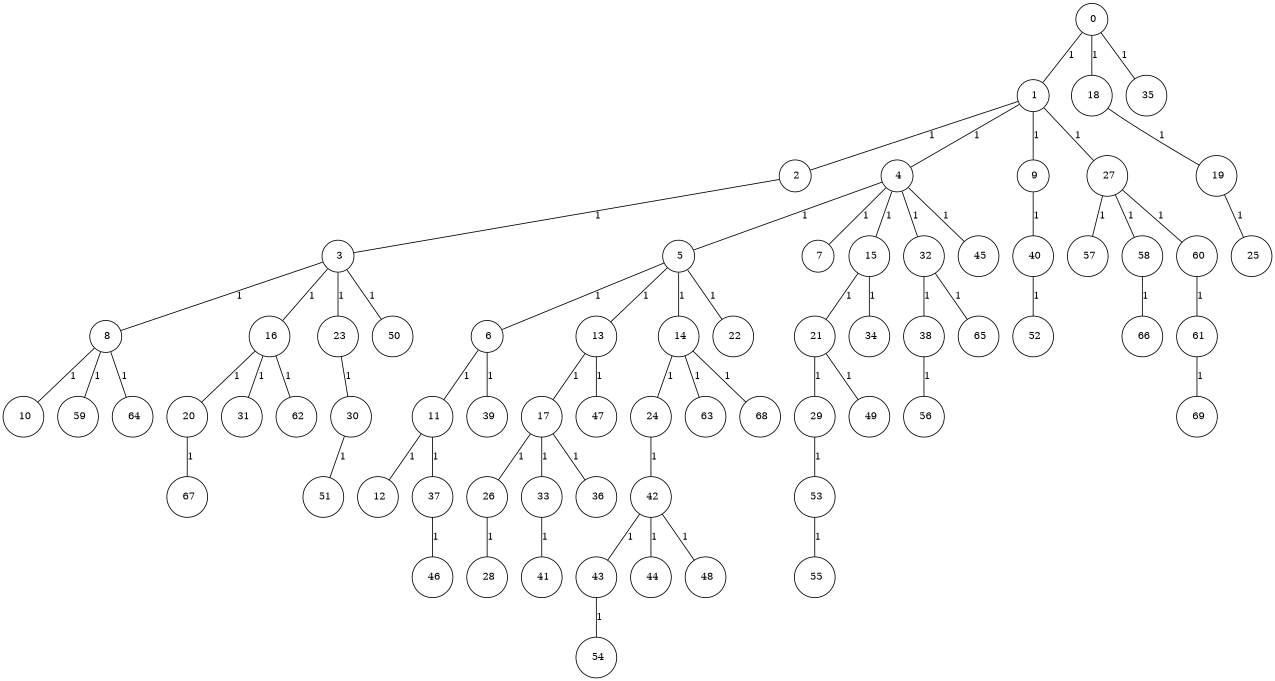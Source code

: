 graph G {
size="8.5,11;"
ratio = "expand;"
fixedsize="true;"
overlap="scale;"
node[shape=circle,width=.12,hight=.12,fontsize=12]
edge[fontsize=12]

0[label=" 0" color=black, pos="1.204448,1.355158!"];
1[label=" 1" color=black, pos="2.383865,1.005108!"];
2[label=" 2" color=black, pos="2.0138522,2.8459558!"];
3[label=" 3" color=black, pos="2.3707105,0.95136986!"];
4[label=" 4" color=black, pos="1.7663997,1.5062699!"];
5[label=" 5" color=black, pos="2.5624664,2.960696!"];
6[label=" 6" color=black, pos="1.4461784,1.6592364!"];
7[label=" 7" color=black, pos="2.6725793,0.78069344!"];
8[label=" 8" color=black, pos="2.4791632,2.4844432!"];
9[label=" 9" color=black, pos="2.2089454,2.6138803!"];
10[label=" 10" color=black, pos="2.6049618,1.7084742!"];
11[label=" 11" color=black, pos="0.554405,2.7772489!"];
12[label=" 12" color=black, pos="2.1272706,0.57468886!"];
13[label=" 13" color=black, pos="2.0970372,0.30709382!"];
14[label=" 14" color=black, pos="0.46514202,0.39537504!"];
15[label=" 15" color=black, pos="0.47824417,2.0147486!"];
16[label=" 16" color=black, pos="1.3119199,0.82043565!"];
17[label=" 17" color=black, pos="1.988743,2.7436629!"];
18[label=" 18" color=black, pos="1.894152,0.56937713!"];
19[label=" 19" color=black, pos="1.1119812,1.7693617!"];
20[label=" 20" color=black, pos="1.6301449,2.9289887!"];
21[label=" 21" color=black, pos="2.8794354,2.2703977!"];
22[label=" 22" color=black, pos="0.20241273,1.4822988!"];
23[label=" 23" color=black, pos="1.8418412,0.6380643!"];
24[label=" 24" color=black, pos="1.9962391,0.67462645!"];
25[label=" 25" color=black, pos="1.8928158,1.578687!"];
26[label=" 26" color=black, pos="2.8704265,2.2355248!"];
27[label=" 27" color=black, pos="0.49469014,2.2216595!"];
28[label=" 28" color=black, pos="1.3489371,2.8520172!"];
29[label=" 29" color=black, pos="0.38673059,2.5729499!"];
30[label=" 30" color=black, pos="2.7881876,2.2698002!"];
31[label=" 31" color=black, pos="0.552296,0.78378987!"];
32[label=" 32" color=black, pos="2.3663645,0.53351725!"];
33[label=" 33" color=black, pos="2.8767057,1.0461481!"];
34[label=" 34" color=black, pos="1.2602683,1.7295399!"];
35[label=" 35" color=black, pos="1.2865594,2.8797935!"];
36[label=" 36" color=black, pos="0.1018475,1.863869!"];
37[label=" 37" color=black, pos="1.8542255,2.0777214!"];
38[label=" 38" color=black, pos="0.49206758,1.2724418!"];
39[label=" 39" color=black, pos="1.2553861,0.59289869!"];
40[label=" 40" color=black, pos="0.51464797,1.8809309!"];
41[label=" 41" color=black, pos="2.2386201,0.13848591!"];
42[label=" 42" color=black, pos="0.20875197,0.25384683!"];
43[label=" 43" color=black, pos="1.8192252,2.1308079!"];
44[label=" 44" color=black, pos="2.8654509,2.4096508!"];
45[label=" 45" color=black, pos="0.43149578,1.3620895!"];
46[label=" 46" color=black, pos="0.83489383,2.9679269!"];
47[label=" 47" color=black, pos="1.6907629,2.7120305!"];
48[label=" 48" color=black, pos="1.6872416,0.59676454!"];
49[label=" 49" color=black, pos="1.5200405,1.4247501!"];
50[label=" 50" color=black, pos="1.6032763,2.2241038!"];
51[label=" 51" color=black, pos="0.81223725,1.3435742!"];
52[label=" 52" color=black, pos="2.3495886,2.3973646!"];
53[label=" 53" color=black, pos="1.2405973,2.7046478!"];
54[label=" 54" color=black, pos="2.3939853,1.165771!"];
55[label=" 55" color=black, pos="1.2334003,0.29015903!"];
56[label=" 56" color=black, pos="1.470763,0.8465036!"];
57[label=" 57" color=black, pos="1.622174,1.7195959!"];
58[label=" 58" color=black, pos="1.9498507,2.6479518!"];
59[label=" 59" color=black, pos="0.29861152,1.4397761!"];
60[label=" 60" color=black, pos="0.74475108,1.4292846!"];
61[label=" 61" color=black, pos="1.5965948,2.0608394!"];
62[label=" 62" color=black, pos="2.806507,1.0753282!"];
63[label=" 63" color=black, pos="2.1044121,0.96054927!"];
64[label=" 64" color=black, pos="1.2524108,1.5659786!"];
65[label=" 65" color=black, pos="1.0783066,1.1000352!"];
66[label=" 66" color=black, pos="1.2292743,0.79024513!"];
67[label=" 67" color=black, pos="0.739513,1.1760859!"];
68[label=" 68" color=black, pos="1.0671619,1.4696124!"];
69[label=" 69" color=black, pos="1.7393028,1.6543367!"];
0--1[label="1"]
0--18[label="1"]
0--35[label="1"]
1--2[label="1"]
1--4[label="1"]
1--9[label="1"]
1--27[label="1"]
2--3[label="1"]
3--8[label="1"]
3--16[label="1"]
3--23[label="1"]
3--50[label="1"]
4--5[label="1"]
4--7[label="1"]
4--15[label="1"]
4--32[label="1"]
4--45[label="1"]
5--6[label="1"]
5--13[label="1"]
5--14[label="1"]
5--22[label="1"]
6--11[label="1"]
6--39[label="1"]
8--10[label="1"]
8--59[label="1"]
8--64[label="1"]
9--40[label="1"]
11--12[label="1"]
11--37[label="1"]
13--17[label="1"]
13--47[label="1"]
14--24[label="1"]
14--63[label="1"]
14--68[label="1"]
15--21[label="1"]
15--34[label="1"]
16--20[label="1"]
16--31[label="1"]
16--62[label="1"]
17--26[label="1"]
17--33[label="1"]
17--36[label="1"]
18--19[label="1"]
19--25[label="1"]
20--67[label="1"]
21--29[label="1"]
21--49[label="1"]
23--30[label="1"]
24--42[label="1"]
26--28[label="1"]
27--57[label="1"]
27--58[label="1"]
27--60[label="1"]
29--53[label="1"]
30--51[label="1"]
32--38[label="1"]
32--65[label="1"]
33--41[label="1"]
37--46[label="1"]
38--56[label="1"]
40--52[label="1"]
42--43[label="1"]
42--44[label="1"]
42--48[label="1"]
43--54[label="1"]
53--55[label="1"]
58--66[label="1"]
60--61[label="1"]
61--69[label="1"]

}

